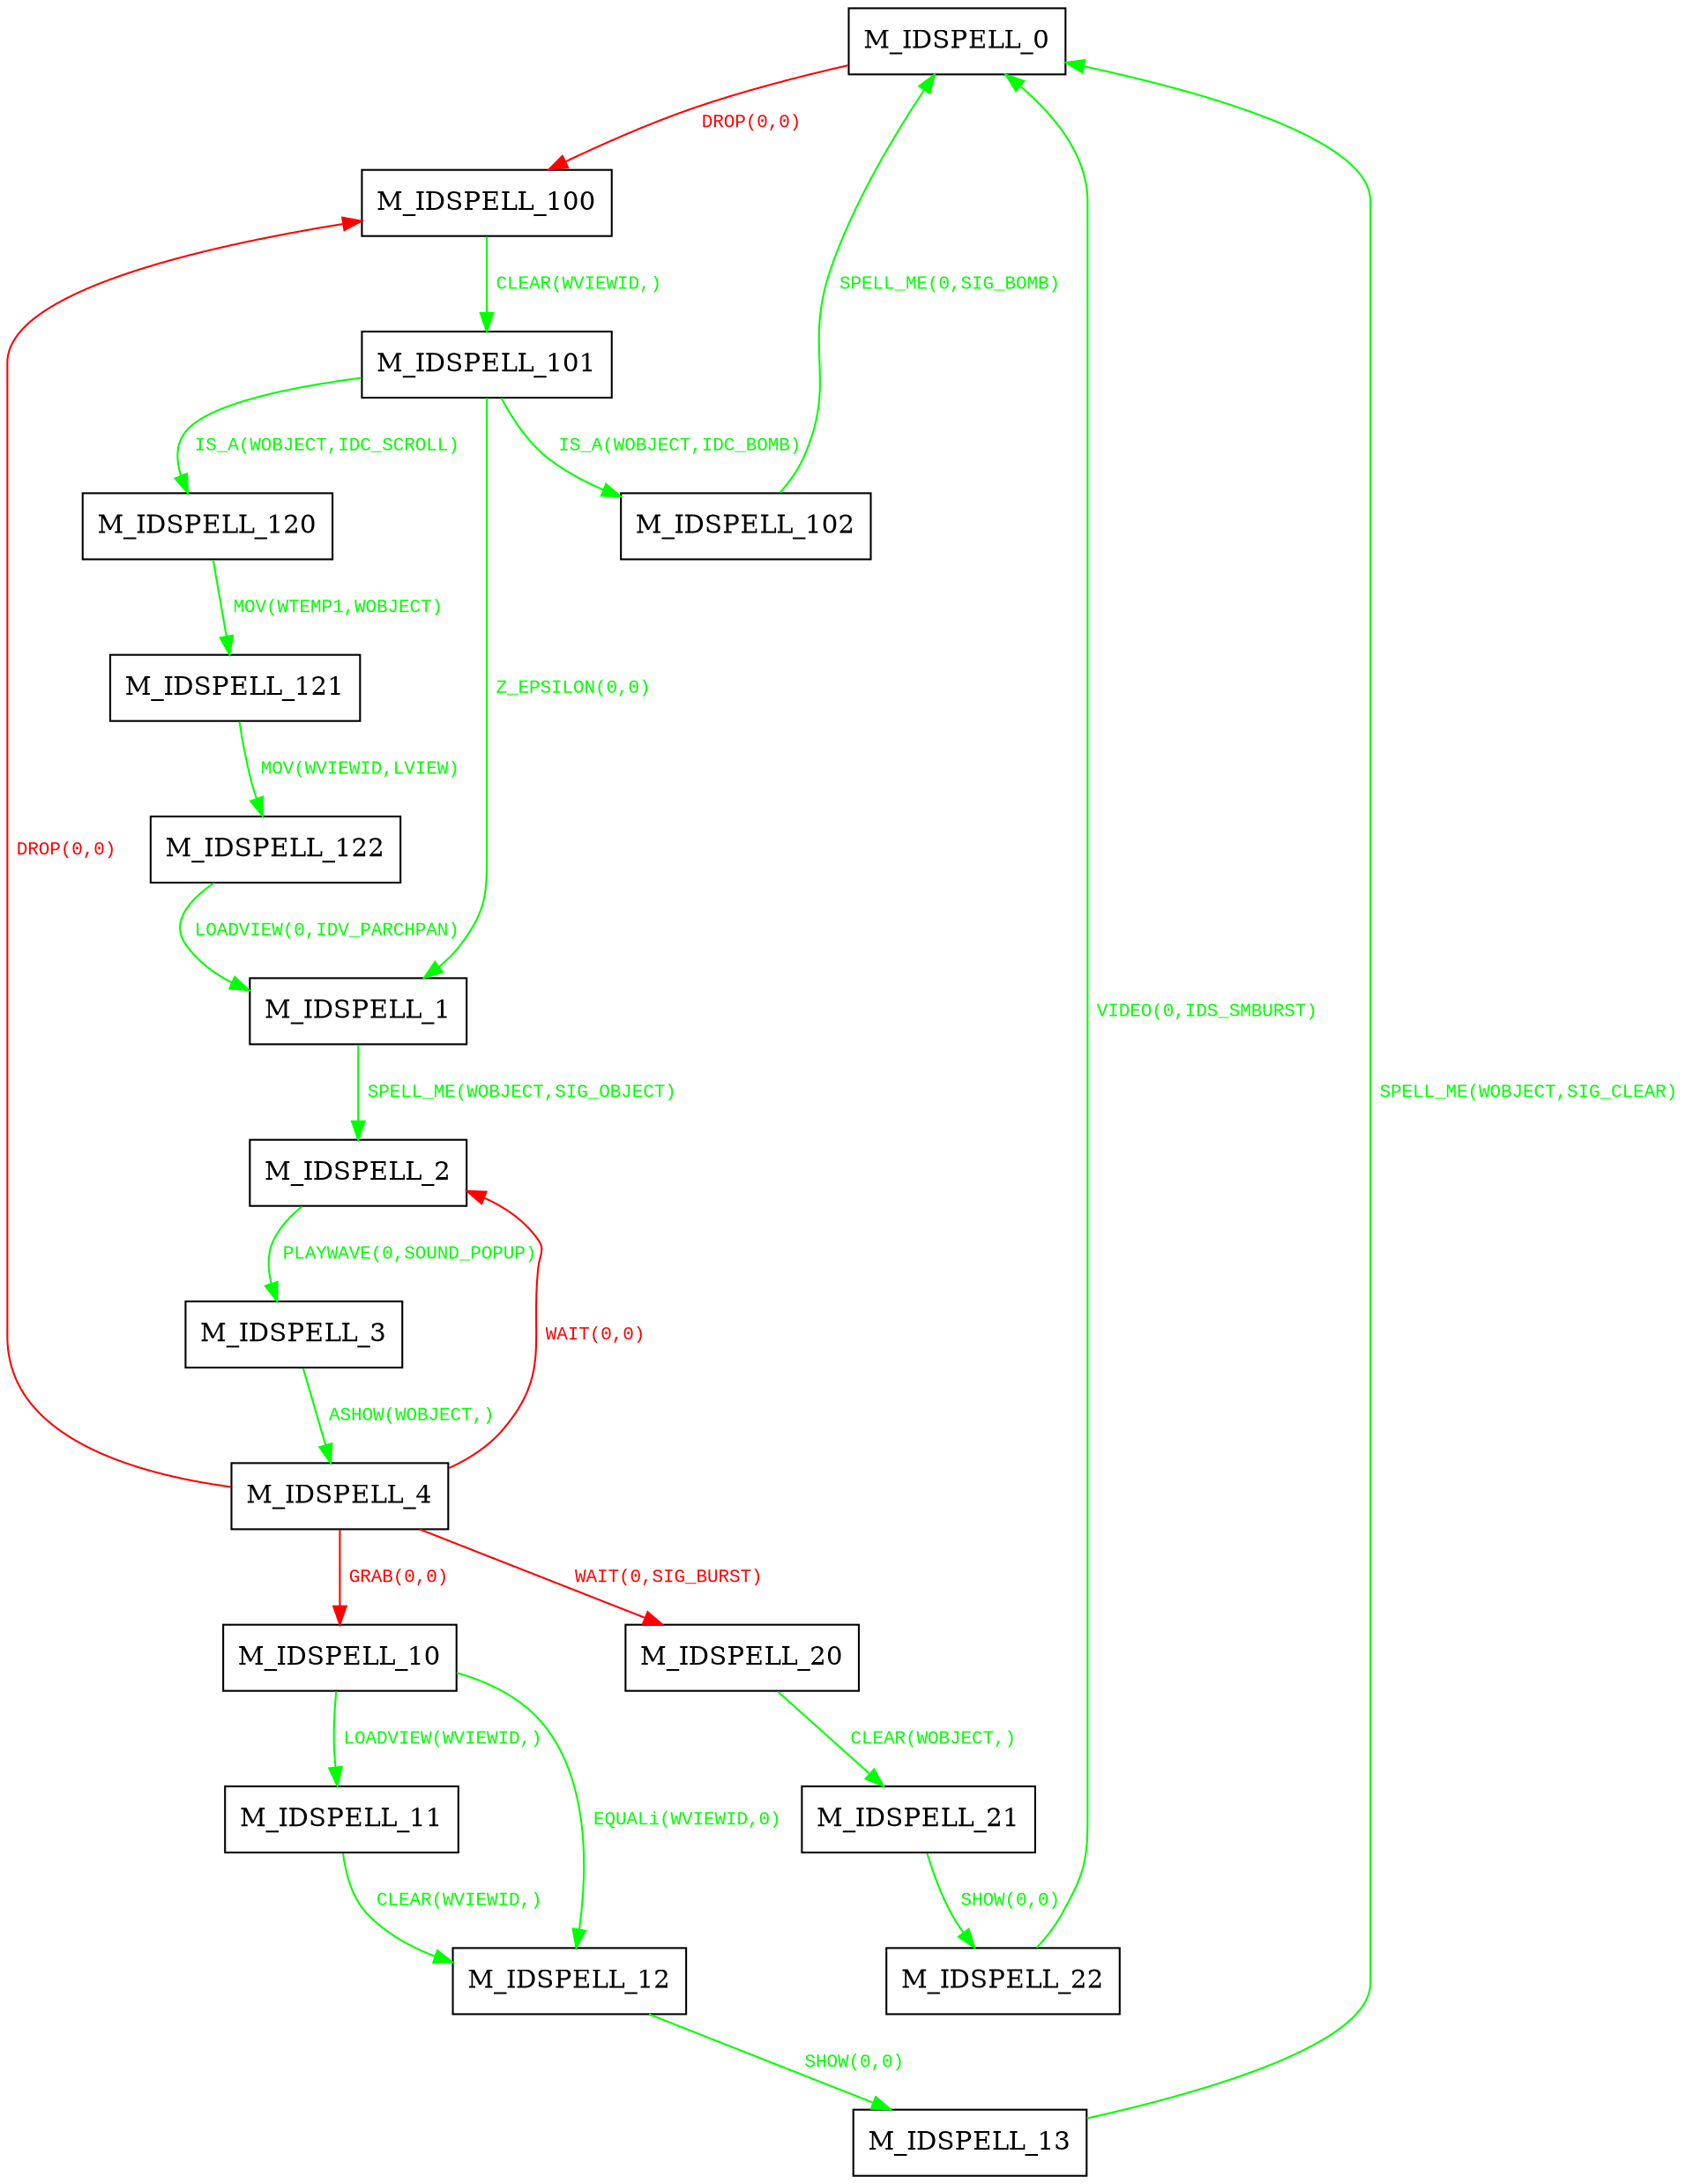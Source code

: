 digraph {
 node [shape=record];
"M_IDSPELL_0" -> "M_IDSPELL_100"[color=red, fontcolor=red, label=< <font face="Courier New" point-size="10">
DROP(0,0)<br/>
</font>>];
"M_IDSPELL_1" -> "M_IDSPELL_2"[color=green, fontcolor=green, label=< <font face="Courier New" point-size="10">
SPELL_ME(WOBJECT,SIG_OBJECT)<br/>
</font>>];
"M_IDSPELL_2" -> "M_IDSPELL_3"[color=green, fontcolor=green, label=< <font face="Courier New" point-size="10">
PLAYWAVE(0,SOUND_POPUP)<br/>
</font>>];
"M_IDSPELL_3" -> "M_IDSPELL_4"[color=green, fontcolor=green, label=< <font face="Courier New" point-size="10">
ASHOW(WOBJECT,)<br/>
</font>>];
"M_IDSPELL_4" -> "M_IDSPELL_100"[color=red, fontcolor=red, label=< <font face="Courier New" point-size="10">
DROP(0,0)<br/>
</font>>];
"M_IDSPELL_4" -> "M_IDSPELL_10"[color=red, fontcolor=red, label=< <font face="Courier New" point-size="10">
GRAB(0,0)<br/>
</font>>];
"M_IDSPELL_4" -> "M_IDSPELL_20"[color=red, fontcolor=red, label=< <font face="Courier New" point-size="10">
WAIT(0,SIG_BURST)<br/>
</font>>];
"M_IDSPELL_4" -> "M_IDSPELL_2"[color=red, fontcolor=red, label=< <font face="Courier New" point-size="10">
WAIT(0,0)<br/>
</font>>];
"M_IDSPELL_10" -> "M_IDSPELL_12"[color=green, fontcolor=green, label=< <font face="Courier New" point-size="10">
EQUALi(WVIEWID,0)<br/>
</font>>];
"M_IDSPELL_10" -> "M_IDSPELL_11"[color=green, fontcolor=green, label=< <font face="Courier New" point-size="10">
LOADVIEW(WVIEWID,)<br/>
</font>>];
"M_IDSPELL_11" -> "M_IDSPELL_12"[color=green, fontcolor=green, label=< <font face="Courier New" point-size="10">
CLEAR(WVIEWID,)<br/>
</font>>];
"M_IDSPELL_12" -> "M_IDSPELL_13"[color=green, fontcolor=green, label=< <font face="Courier New" point-size="10">
SHOW(0,0)<br/>
</font>>];
"M_IDSPELL_13" -> "M_IDSPELL_0"[color=green, fontcolor=green, label=< <font face="Courier New" point-size="10">
SPELL_ME(WOBJECT,SIG_CLEAR)<br/>
</font>>];
"M_IDSPELL_20" -> "M_IDSPELL_21"[color=green, fontcolor=green, label=< <font face="Courier New" point-size="10">
CLEAR(WOBJECT,)<br/>
</font>>];
"M_IDSPELL_21" -> "M_IDSPELL_22"[color=green, fontcolor=green, label=< <font face="Courier New" point-size="10">
SHOW(0,0)<br/>
</font>>];
"M_IDSPELL_22" -> "M_IDSPELL_0"[color=green, fontcolor=green, label=< <font face="Courier New" point-size="10">
VIDEO(0,IDS_SMBURST)<br/>
</font>>];
"M_IDSPELL_100" -> "M_IDSPELL_101"[color=green, fontcolor=green, label=< <font face="Courier New" point-size="10">
CLEAR(WVIEWID,)<br/>
</font>>];
"M_IDSPELL_101" -> "M_IDSPELL_102"[color=green, fontcolor=green, label=< <font face="Courier New" point-size="10">
IS_A(WOBJECT,IDC_BOMB)<br/>
</font>>];
"M_IDSPELL_101" -> "M_IDSPELL_120"[color=green, fontcolor=green, label=< <font face="Courier New" point-size="10">
IS_A(WOBJECT,IDC_SCROLL)<br/>
</font>>];
"M_IDSPELL_101" -> "M_IDSPELL_1"[color=green, fontcolor=green, label=< <font face="Courier New" point-size="10">
Z_EPSILON(0,0)<br/>
</font>>];
"M_IDSPELL_102" -> "M_IDSPELL_0"[color=green, fontcolor=green, label=< <font face="Courier New" point-size="10">
SPELL_ME(0,SIG_BOMB)<br/>
</font>>];
"M_IDSPELL_120" -> "M_IDSPELL_121"[color=green, fontcolor=green, label=< <font face="Courier New" point-size="10">
MOV(WTEMP1,WOBJECT)<br/>
</font>>];
"M_IDSPELL_121" -> "M_IDSPELL_122"[color=green, fontcolor=green, label=< <font face="Courier New" point-size="10">
MOV(WVIEWID,LVIEW)<br/>
</font>>];
"M_IDSPELL_122" -> "M_IDSPELL_1"[color=green, fontcolor=green, label=< <font face="Courier New" point-size="10">
LOADVIEW(0,IDV_PARCHPAN)<br/>
</font>>];
}
